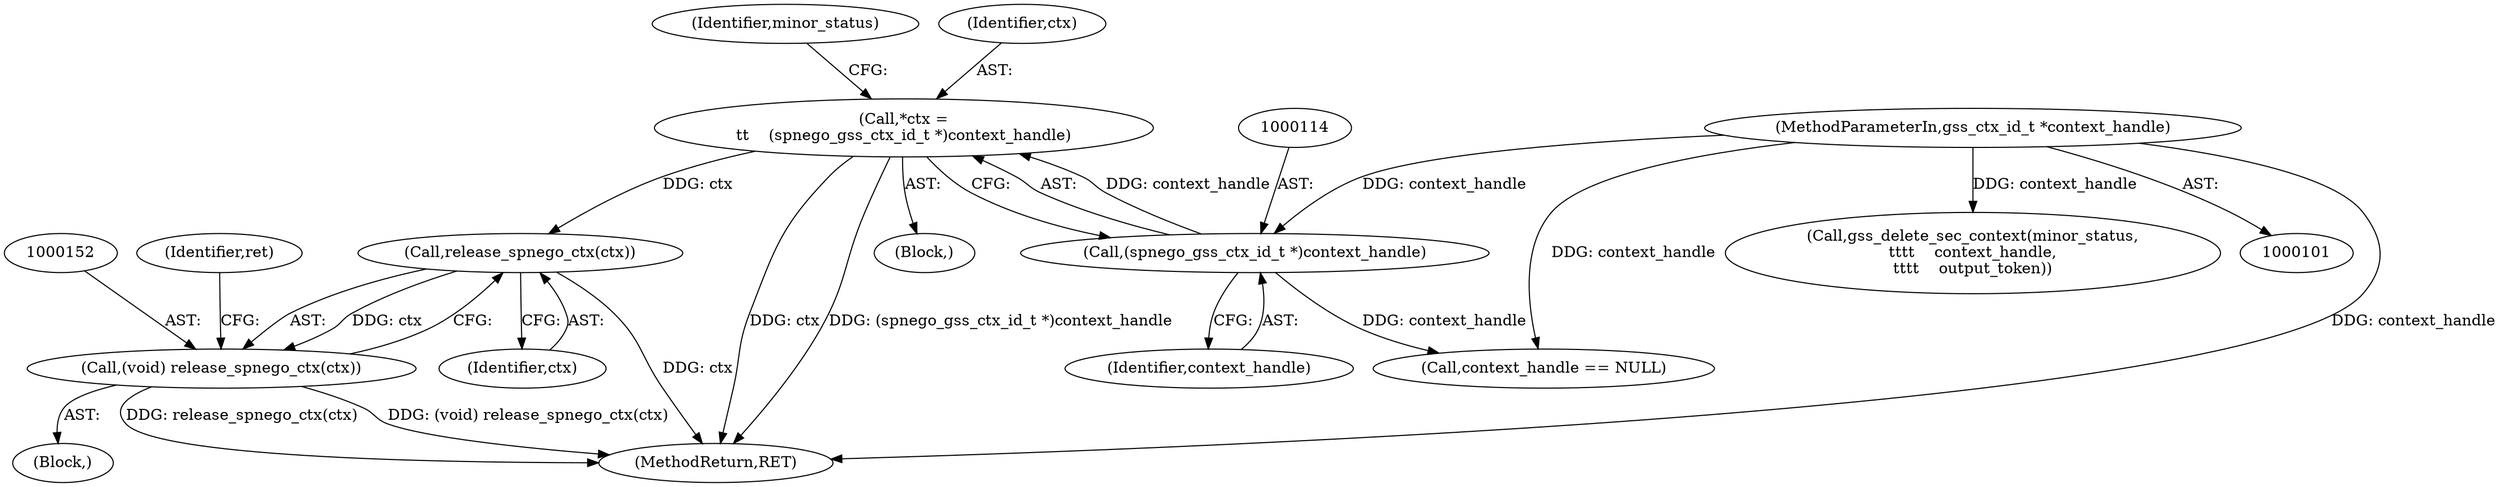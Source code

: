 digraph "0_krb5_b51b33f2bc5d1497ddf5bd107f791c101695000d_6@pointer" {
"1000111" [label="(Call,*ctx =\n\t\t    (spnego_gss_ctx_id_t *)context_handle)"];
"1000113" [label="(Call,(spnego_gss_ctx_id_t *)context_handle)"];
"1000103" [label="(MethodParameterIn,gss_ctx_id_t *context_handle)"];
"1000153" [label="(Call,release_spnego_ctx(ctx))"];
"1000151" [label="(Call,(void) release_spnego_ctx(ctx))"];
"1000154" [label="(Identifier,ctx)"];
"1000153" [label="(Call,release_spnego_ctx(ctx))"];
"1000159" [label="(Call,gss_delete_sec_context(minor_status,\n\t\t\t\t    context_handle,\n\t\t\t\t    output_token))"];
"1000151" [label="(Call,(void) release_spnego_ctx(ctx))"];
"1000105" [label="(Block,)"];
"1000121" [label="(Call,context_handle == NULL)"];
"1000103" [label="(MethodParameterIn,gss_ctx_id_t *context_handle)"];
"1000164" [label="(Identifier,ret)"];
"1000111" [label="(Call,*ctx =\n\t\t    (spnego_gss_ctx_id_t *)context_handle)"];
"1000165" [label="(MethodReturn,RET)"];
"1000118" [label="(Identifier,minor_status)"];
"1000140" [label="(Block,)"];
"1000113" [label="(Call,(spnego_gss_ctx_id_t *)context_handle)"];
"1000115" [label="(Identifier,context_handle)"];
"1000112" [label="(Identifier,ctx)"];
"1000111" -> "1000105"  [label="AST: "];
"1000111" -> "1000113"  [label="CFG: "];
"1000112" -> "1000111"  [label="AST: "];
"1000113" -> "1000111"  [label="AST: "];
"1000118" -> "1000111"  [label="CFG: "];
"1000111" -> "1000165"  [label="DDG: ctx"];
"1000111" -> "1000165"  [label="DDG: (spnego_gss_ctx_id_t *)context_handle"];
"1000113" -> "1000111"  [label="DDG: context_handle"];
"1000111" -> "1000153"  [label="DDG: ctx"];
"1000113" -> "1000115"  [label="CFG: "];
"1000114" -> "1000113"  [label="AST: "];
"1000115" -> "1000113"  [label="AST: "];
"1000103" -> "1000113"  [label="DDG: context_handle"];
"1000113" -> "1000121"  [label="DDG: context_handle"];
"1000103" -> "1000101"  [label="AST: "];
"1000103" -> "1000165"  [label="DDG: context_handle"];
"1000103" -> "1000121"  [label="DDG: context_handle"];
"1000103" -> "1000159"  [label="DDG: context_handle"];
"1000153" -> "1000151"  [label="AST: "];
"1000153" -> "1000154"  [label="CFG: "];
"1000154" -> "1000153"  [label="AST: "];
"1000151" -> "1000153"  [label="CFG: "];
"1000153" -> "1000165"  [label="DDG: ctx"];
"1000153" -> "1000151"  [label="DDG: ctx"];
"1000151" -> "1000140"  [label="AST: "];
"1000152" -> "1000151"  [label="AST: "];
"1000164" -> "1000151"  [label="CFG: "];
"1000151" -> "1000165"  [label="DDG: (void) release_spnego_ctx(ctx)"];
"1000151" -> "1000165"  [label="DDG: release_spnego_ctx(ctx)"];
}
